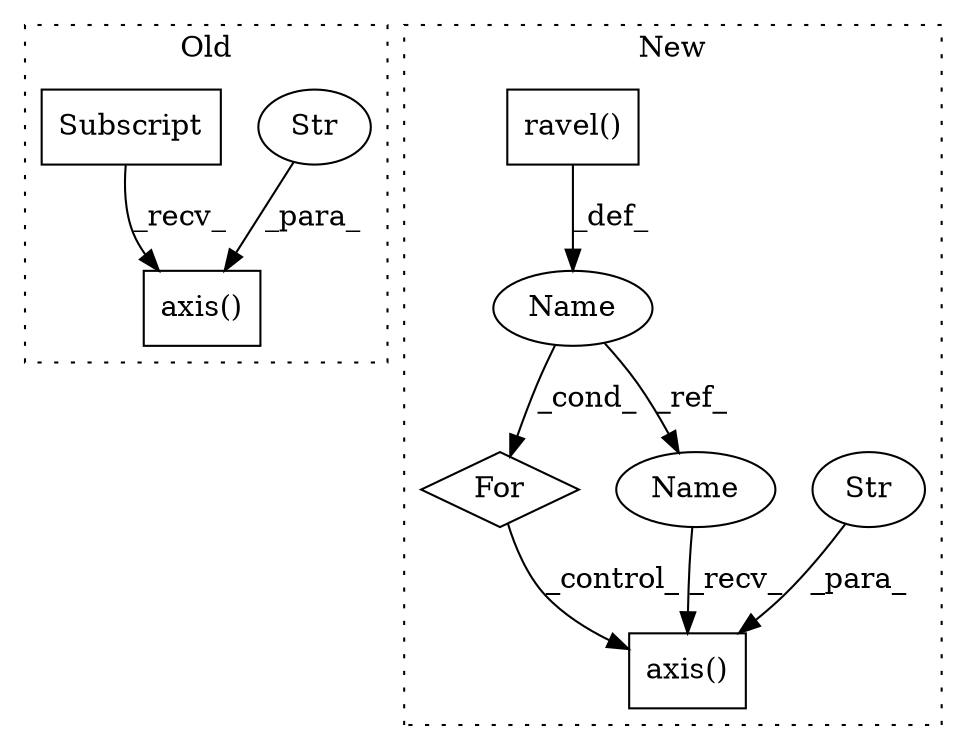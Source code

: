 digraph G {
subgraph cluster0 {
1 [label="axis()" a="75" s="1427,1450" l="18,1" shape="box"];
3 [label="Str" a="66" s="1445" l="5" shape="ellipse"];
4 [label="Subscript" a="63" s="1427,0" l="12,0" shape="box"];
label = "Old";
style="dotted";
}
subgraph cluster1 {
2 [label="For" a="107" s="1409,1431" l="4,10" shape="diamond"];
5 [label="axis()" a="75" s="1441,1454" l="8,1" shape="box"];
6 [label="Str" a="66" s="1449" l="5" shape="ellipse"];
7 [label="ravel()" a="75" s="1419" l="12" shape="box"];
8 [label="Name" a="87" s="1413" l="2" shape="ellipse"];
9 [label="Name" a="87" s="1441" l="2" shape="ellipse"];
label = "New";
style="dotted";
}
2 -> 5 [label="_control_"];
3 -> 1 [label="_para_"];
4 -> 1 [label="_recv_"];
6 -> 5 [label="_para_"];
7 -> 8 [label="_def_"];
8 -> 9 [label="_ref_"];
8 -> 2 [label="_cond_"];
9 -> 5 [label="_recv_"];
}